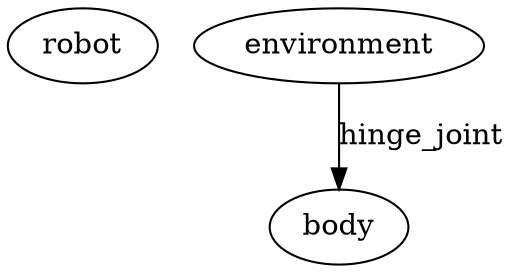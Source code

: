 digraph make_robot {
  subgraph L {
    robot [require_label="robot"];
  }

  subgraph R {
    environment [label="environment"];
    body [label="body"];
    environment -> body [label="hinge_joint"];
  }
}

digraph append_body {
  subgraph L {
    body [require_label="body"];
    parent -> body [require_label="hinge_joint"];
  }

  subgraph R {
    hinge [label="hinge"];
    body [label="body"];
    parent -> hinge [label="hinge_joint"];
    hinge -> body [label="hinge_joint"];
  }
}

digraph end_body {
  subgraph L {
    body [require_label="body"];
    parent -> body [require_label="hinge_joint"];
  }

  subgraph R {
    finger [label="finger"];
    parent -> finger [label="rigid_joint"];
  }
}

digraph make_hinge {
  subgraph L {
    hinge [require_label="hinge"];
  }

  subgraph R {
    hinge [shape=capsule, length=0.15, radius=0.025];
  }
}

digraph make_finger {
  subgraph L {
    finger [require_label="finger"];
  }

  subgraph R {
    finger [shape=sphere, radius=0.025];
  }
}

digraph make_fixed_body_joint {
  subgraph L {
    parent -> child [require_label="rigid_joint"];
  }

  subgraph R {
    parent -> child [type=fixed];
  }
}

digraph make_hinge_joint {
  subgraph L {
    parent -> child [require_label="hinge_joint"];
  }

  subgraph R {
    parent -> child [type=hinge, joint_axis="1 0 0"];
  }
}


